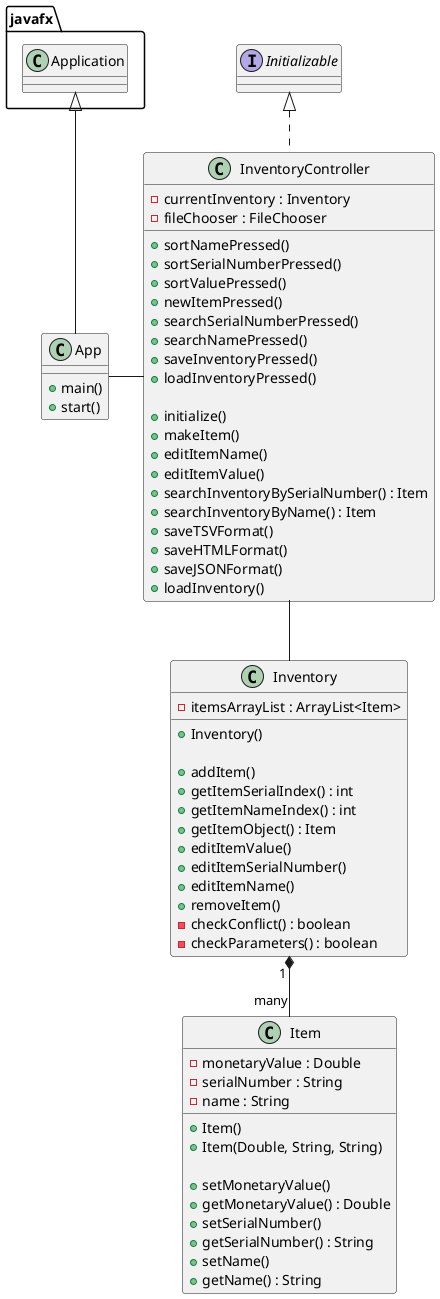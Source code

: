 @startuml
'https://plantuml.com/class-diagram

interface Initializable{}

class App {
    + main()
    + start()
}

class InventoryController {
- currentInventory : Inventory
'13.2, 14.1
- fileChooser : FileChooser

'1
'10
+ sortNamePressed()
'9
+ sortSerialNumberPressed()
'8
+ sortValuePressed()
'3
+ newItemPressed()
'11
+ searchSerialNumberPressed()
'12
+ searchNamePressed()
'13.0
+ saveInventoryPressed()
'14.0
+ loadInventoryPressed()

+ initialize()
+ makeItem()
'7
+ editItemName()
+ editItemValue()
'TODO + invalidSerialNumber(), open popup error window if I can figure out multiple tabs, otherwise change a text box to say error next to newItem button, calls search
+ searchInventoryBySerialNumber() : Item
+ searchInventoryByName() : Item
'13.1.1
+ saveTSVFormat()
'13.1.2
+ saveHTMLFormat()
'13.1.3
+ saveJSONFormat()
+ loadInventory()
}

class Inventory {
- itemsArrayList : ArrayList<Item>

+ Inventory()

'3.0, calls checkConflict
+ addItem()
+ getItemSerialIndex() : int
+ getItemNameIndex() : int
+ getItemObject() : Item
'5
+ editItemValue()
'6.0, calls checkConflict
+ editItemSerialNumber()
'7
+ editItemName()
'4
+ removeItem()
'3.1, 6.1
- checkConflict() : boolean
- checkParameters() : boolean
}

class Item {
'2.1
-monetaryValue : Double
'2.2
-serialNumber : String
'2.3
-name : String

+ Item()
+ Item(Double, String, String)

+ setMonetaryValue()
+ getMonetaryValue() : Double
+ setSerialNumber()
+ getSerialNumber() : String
+ setName()
+ getName() : String
}

javafx.Application <|-- App
App - InventoryController
Initializable <|.. InventoryController
InventoryController -- Inventory
Inventory "1 " *-- "many" Item
@enduml